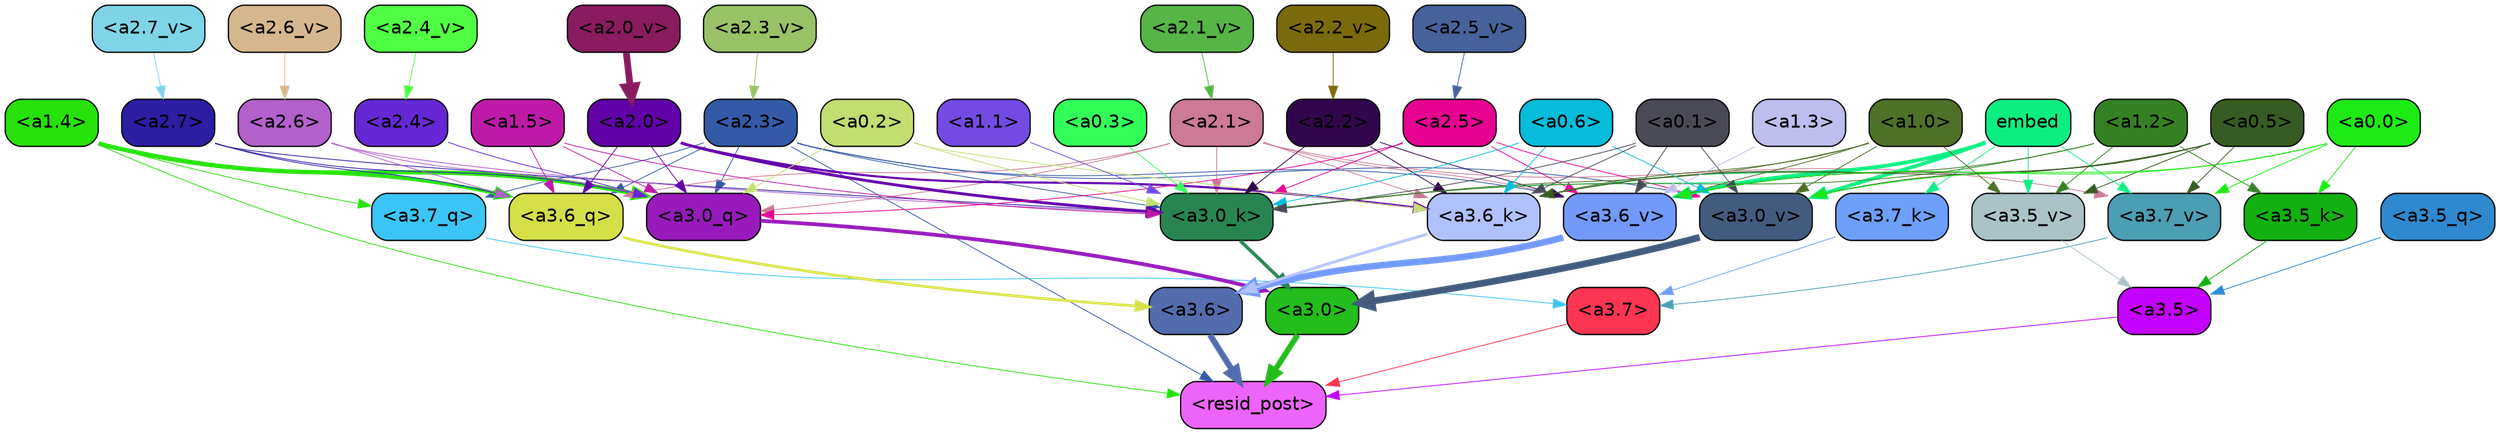 strict digraph "" {
	graph [bgcolor=transparent,
		layout=dot,
		overlap=false,
		splines=true
	];
	"<a3.7>"	[color=black,
		fillcolor="#fc3552",
		fontname=Helvetica,
		shape=box,
		style="filled, rounded"];
	"<resid_post>"	[color=black,
		fillcolor="#ed64fc",
		fontname=Helvetica,
		shape=box,
		style="filled, rounded"];
	"<a3.7>" -> "<resid_post>"	[color="#fc3552",
		penwidth=0.6239100098609924];
	"<a3.6>"	[color=black,
		fillcolor="#536cad",
		fontname=Helvetica,
		shape=box,
		style="filled, rounded"];
	"<a3.6>" -> "<resid_post>"	[color="#536cad",
		penwidth=4.569062113761902];
	"<a3.5>"	[color=black,
		fillcolor="#c201fe",
		fontname=Helvetica,
		shape=box,
		style="filled, rounded"];
	"<a3.5>" -> "<resid_post>"	[color="#c201fe",
		penwidth=0.6];
	"<a3.0>"	[color=black,
		fillcolor="#23bd1c",
		fontname=Helvetica,
		shape=box,
		style="filled, rounded"];
	"<a3.0>" -> "<resid_post>"	[color="#23bd1c",
		penwidth=4.283544182777405];
	"<a2.3>"	[color=black,
		fillcolor="#3459a7",
		fontname=Helvetica,
		shape=box,
		style="filled, rounded"];
	"<a2.3>" -> "<resid_post>"	[color="#3459a7",
		penwidth=0.6];
	"<a3.7_q>"	[color=black,
		fillcolor="#3bc5f6",
		fontname=Helvetica,
		shape=box,
		style="filled, rounded"];
	"<a2.3>" -> "<a3.7_q>"	[color="#3459a7",
		penwidth=0.6];
	"<a3.6_q>"	[color=black,
		fillcolor="#d5df48",
		fontname=Helvetica,
		shape=box,
		style="filled, rounded"];
	"<a2.3>" -> "<a3.6_q>"	[color="#3459a7",
		penwidth=0.6];
	"<a3.0_q>"	[color=black,
		fillcolor="#9819bc",
		fontname=Helvetica,
		shape=box,
		style="filled, rounded"];
	"<a2.3>" -> "<a3.0_q>"	[color="#3459a7",
		penwidth=0.6];
	"<a3.0_k>"	[color=black,
		fillcolor="#288552",
		fontname=Helvetica,
		shape=box,
		style="filled, rounded"];
	"<a2.3>" -> "<a3.0_k>"	[color="#3459a7",
		penwidth=0.6];
	"<a3.6_v>"	[color=black,
		fillcolor="#739afb",
		fontname=Helvetica,
		shape=box,
		style="filled, rounded"];
	"<a2.3>" -> "<a3.6_v>"	[color="#3459a7",
		penwidth=0.6];
	"<a3.0_v>"	[color=black,
		fillcolor="#435b7e",
		fontname=Helvetica,
		shape=box,
		style="filled, rounded"];
	"<a2.3>" -> "<a3.0_v>"	[color="#3459a7",
		penwidth=0.6];
	"<a1.4>"	[color=black,
		fillcolor="#27e10a",
		fontname=Helvetica,
		shape=box,
		style="filled, rounded"];
	"<a1.4>" -> "<resid_post>"	[color="#27e10a",
		penwidth=0.6];
	"<a1.4>" -> "<a3.7_q>"	[color="#27e10a",
		penwidth=0.6];
	"<a1.4>" -> "<a3.6_q>"	[color="#27e10a",
		penwidth=2.6908124685287476];
	"<a1.4>" -> "<a3.0_q>"	[color="#27e10a",
		penwidth=3.32076895236969];
	"<a3.7_q>" -> "<a3.7>"	[color="#3bc5f6",
		penwidth=0.6];
	"<a3.6_q>" -> "<a3.6>"	[color="#d5df48",
		penwidth=2.03758105635643];
	"<a3.5_q>"	[color=black,
		fillcolor="#2e89cf",
		fontname=Helvetica,
		shape=box,
		style="filled, rounded"];
	"<a3.5_q>" -> "<a3.5>"	[color="#2e89cf",
		penwidth=0.6];
	"<a3.0_q>" -> "<a3.0>"	[color="#9819bc",
		penwidth=2.8638100624084473];
	"<a3.7_k>"	[color=black,
		fillcolor="#6e9ffa",
		fontname=Helvetica,
		shape=box,
		style="filled, rounded"];
	"<a3.7_k>" -> "<a3.7>"	[color="#6e9ffa",
		penwidth=0.6];
	"<a3.6_k>"	[color=black,
		fillcolor="#b0c1fc",
		fontname=Helvetica,
		shape=box,
		style="filled, rounded"];
	"<a3.6_k>" -> "<a3.6>"	[color="#b0c1fc",
		penwidth=2.174198240041733];
	"<a3.5_k>"	[color=black,
		fillcolor="#12b111",
		fontname=Helvetica,
		shape=box,
		style="filled, rounded"];
	"<a3.5_k>" -> "<a3.5>"	[color="#12b111",
		penwidth=0.6];
	"<a3.0_k>" -> "<a3.0>"	[color="#288552",
		penwidth=2.6274144649505615];
	"<a3.7_v>"	[color=black,
		fillcolor="#4c9eb5",
		fontname=Helvetica,
		shape=box,
		style="filled, rounded"];
	"<a3.7_v>" -> "<a3.7>"	[color="#4c9eb5",
		penwidth=0.6];
	"<a3.6_v>" -> "<a3.6>"	[color="#739afb",
		penwidth=5.002329230308533];
	"<a3.5_v>"	[color=black,
		fillcolor="#abc3c7",
		fontname=Helvetica,
		shape=box,
		style="filled, rounded"];
	"<a3.5_v>" -> "<a3.5>"	[color="#abc3c7",
		penwidth=0.6];
	"<a3.0_v>" -> "<a3.0>"	[color="#435b7e",
		penwidth=5.188832879066467];
	"<a2.7>"	[color=black,
		fillcolor="#2c1da3",
		fontname=Helvetica,
		shape=box,
		style="filled, rounded"];
	"<a2.7>" -> "<a3.6_q>"	[color="#2c1da3",
		penwidth=0.6];
	"<a2.7>" -> "<a3.0_q>"	[color="#2c1da3",
		penwidth=0.6];
	"<a2.7>" -> "<a3.0_k>"	[color="#2c1da3",
		penwidth=0.6];
	"<a2.6>"	[color=black,
		fillcolor="#b260cb",
		fontname=Helvetica,
		shape=box,
		style="filled, rounded"];
	"<a2.6>" -> "<a3.6_q>"	[color="#b260cb",
		penwidth=0.6];
	"<a2.6>" -> "<a3.0_q>"	[color="#b260cb",
		penwidth=0.6];
	"<a2.6>" -> "<a3.0_k>"	[color="#b260cb",
		penwidth=0.6];
	"<a2.1>"	[color=black,
		fillcolor="#cc7a96",
		fontname=Helvetica,
		shape=box,
		style="filled, rounded"];
	"<a2.1>" -> "<a3.6_q>"	[color="#cc7a96",
		penwidth=0.6];
	"<a2.1>" -> "<a3.0_q>"	[color="#cc7a96",
		penwidth=0.6];
	"<a2.1>" -> "<a3.6_k>"	[color="#cc7a96",
		penwidth=0.6];
	"<a2.1>" -> "<a3.0_k>"	[color="#cc7a96",
		penwidth=0.6];
	"<a2.1>" -> "<a3.7_v>"	[color="#cc7a96",
		penwidth=0.6];
	"<a2.1>" -> "<a3.6_v>"	[color="#cc7a96",
		penwidth=0.6];
	"<a2.0>"	[color=black,
		fillcolor="#6102a8",
		fontname=Helvetica,
		shape=box,
		style="filled, rounded"];
	"<a2.0>" -> "<a3.6_q>"	[color="#6102a8",
		penwidth=0.6];
	"<a2.0>" -> "<a3.0_q>"	[color="#6102a8",
		penwidth=0.6];
	"<a2.0>" -> "<a3.6_k>"	[color="#6102a8",
		penwidth=1.6254686117172241];
	"<a2.0>" -> "<a3.0_k>"	[color="#6102a8",
		penwidth=2.182972814887762];
	"<a1.5>"	[color=black,
		fillcolor="#be1aa7",
		fontname=Helvetica,
		shape=box,
		style="filled, rounded"];
	"<a1.5>" -> "<a3.6_q>"	[color="#be1aa7",
		penwidth=0.6];
	"<a1.5>" -> "<a3.0_q>"	[color="#be1aa7",
		penwidth=0.6];
	"<a1.5>" -> "<a3.0_k>"	[color="#be1aa7",
		penwidth=0.6];
	"<a2.5>"	[color=black,
		fillcolor="#e70292",
		fontname=Helvetica,
		shape=box,
		style="filled, rounded"];
	"<a2.5>" -> "<a3.0_q>"	[color="#e70292",
		penwidth=0.6];
	"<a2.5>" -> "<a3.0_k>"	[color="#e70292",
		penwidth=0.6];
	"<a2.5>" -> "<a3.6_v>"	[color="#e70292",
		penwidth=0.6];
	"<a2.5>" -> "<a3.0_v>"	[color="#e70292",
		penwidth=0.6];
	"<a2.4>"	[color=black,
		fillcolor="#6528d4",
		fontname=Helvetica,
		shape=box,
		style="filled, rounded"];
	"<a2.4>" -> "<a3.0_q>"	[color="#6528d4",
		penwidth=0.6];
	"<a0.2>"	[color=black,
		fillcolor="#c2dd70",
		fontname=Helvetica,
		shape=box,
		style="filled, rounded"];
	"<a0.2>" -> "<a3.0_q>"	[color="#c2dd70",
		penwidth=0.6];
	"<a0.2>" -> "<a3.6_k>"	[color="#c2dd70",
		penwidth=0.6];
	"<a0.2>" -> "<a3.0_k>"	[color="#c2dd70",
		penwidth=0.6];
	embed	[color=black,
		fillcolor="#0dee81",
		fontname=Helvetica,
		shape=box,
		style="filled, rounded"];
	embed -> "<a3.7_k>"	[color="#0dee81",
		penwidth=0.6];
	embed -> "<a3.6_k>"	[color="#0dee81",
		penwidth=0.6];
	embed -> "<a3.0_k>"	[color="#0dee81",
		penwidth=0.6];
	embed -> "<a3.7_v>"	[color="#0dee81",
		penwidth=0.6];
	embed -> "<a3.6_v>"	[color="#0dee81",
		penwidth=2.809220314025879];
	embed -> "<a3.5_v>"	[color="#0dee81",
		penwidth=0.6];
	embed -> "<a3.0_v>"	[color="#0dee81",
		penwidth=2.754121422767639];
	"<a2.2>"	[color=black,
		fillcolor="#30074c",
		fontname=Helvetica,
		shape=box,
		style="filled, rounded"];
	"<a2.2>" -> "<a3.6_k>"	[color="#30074c",
		penwidth=0.6];
	"<a2.2>" -> "<a3.0_k>"	[color="#30074c",
		penwidth=0.6065438985824585];
	"<a2.2>" -> "<a3.6_v>"	[color="#30074c",
		penwidth=0.6];
	"<a1.2>"	[color=black,
		fillcolor="#368024",
		fontname=Helvetica,
		shape=box,
		style="filled, rounded"];
	"<a1.2>" -> "<a3.6_k>"	[color="#368024",
		penwidth=0.6];
	"<a1.2>" -> "<a3.5_k>"	[color="#368024",
		penwidth=0.6];
	"<a1.2>" -> "<a3.0_k>"	[color="#368024",
		penwidth=0.6];
	"<a1.2>" -> "<a3.5_v>"	[color="#368024",
		penwidth=0.6];
	"<a1.0>"	[color=black,
		fillcolor="#4f7027",
		fontname=Helvetica,
		shape=box,
		style="filled, rounded"];
	"<a1.0>" -> "<a3.6_k>"	[color="#4f7027",
		penwidth=0.6];
	"<a1.0>" -> "<a3.0_k>"	[color="#4f7027",
		penwidth=0.6];
	"<a1.0>" -> "<a3.6_v>"	[color="#4f7027",
		penwidth=0.6];
	"<a1.0>" -> "<a3.5_v>"	[color="#4f7027",
		penwidth=0.6];
	"<a1.0>" -> "<a3.0_v>"	[color="#4f7027",
		penwidth=0.6];
	"<a0.6>"	[color=black,
		fillcolor="#05bcda",
		fontname=Helvetica,
		shape=box,
		style="filled, rounded"];
	"<a0.6>" -> "<a3.6_k>"	[color="#05bcda",
		penwidth=0.6];
	"<a0.6>" -> "<a3.0_k>"	[color="#05bcda",
		penwidth=0.6];
	"<a0.6>" -> "<a3.0_v>"	[color="#05bcda",
		penwidth=0.6];
	"<a0.5>"	[color=black,
		fillcolor="#375b22",
		fontname=Helvetica,
		shape=box,
		style="filled, rounded"];
	"<a0.5>" -> "<a3.6_k>"	[color="#375b22",
		penwidth=0.6];
	"<a0.5>" -> "<a3.7_v>"	[color="#375b22",
		penwidth=0.6];
	"<a0.5>" -> "<a3.6_v>"	[color="#375b22",
		penwidth=0.6];
	"<a0.5>" -> "<a3.5_v>"	[color="#375b22",
		penwidth=0.6];
	"<a0.5>" -> "<a3.0_v>"	[color="#375b22",
		penwidth=0.6120390892028809];
	"<a0.1>"	[color=black,
		fillcolor="#494a56",
		fontname=Helvetica,
		shape=box,
		style="filled, rounded"];
	"<a0.1>" -> "<a3.6_k>"	[color="#494a56",
		penwidth=0.6];
	"<a0.1>" -> "<a3.0_k>"	[color="#494a56",
		penwidth=0.6];
	"<a0.1>" -> "<a3.6_v>"	[color="#494a56",
		penwidth=0.6];
	"<a0.1>" -> "<a3.0_v>"	[color="#494a56",
		penwidth=0.6];
	"<a0.0>"	[color=black,
		fillcolor="#1dea14",
		fontname=Helvetica,
		shape=box,
		style="filled, rounded"];
	"<a0.0>" -> "<a3.5_k>"	[color="#1dea14",
		penwidth=0.6];
	"<a0.0>" -> "<a3.7_v>"	[color="#1dea14",
		penwidth=0.6];
	"<a0.0>" -> "<a3.6_v>"	[color="#1dea14",
		penwidth=0.6];
	"<a0.0>" -> "<a3.0_v>"	[color="#1dea14",
		penwidth=0.6];
	"<a1.1>"	[color=black,
		fillcolor="#734be3",
		fontname=Helvetica,
		shape=box,
		style="filled, rounded"];
	"<a1.1>" -> "<a3.0_k>"	[color="#734be3",
		penwidth=0.6];
	"<a0.3>"	[color=black,
		fillcolor="#32fe58",
		fontname=Helvetica,
		shape=box,
		style="filled, rounded"];
	"<a0.3>" -> "<a3.0_k>"	[color="#32fe58",
		penwidth=0.6];
	"<a1.3>"	[color=black,
		fillcolor="#bdbeed",
		fontname=Helvetica,
		shape=box,
		style="filled, rounded"];
	"<a1.3>" -> "<a3.6_v>"	[color="#bdbeed",
		penwidth=0.6];
	"<a2.7_v>"	[color=black,
		fillcolor="#7fd4e8",
		fontname=Helvetica,
		shape=box,
		style="filled, rounded"];
	"<a2.7_v>" -> "<a2.7>"	[color="#7fd4e8",
		penwidth=0.6];
	"<a2.6_v>"	[color=black,
		fillcolor="#d6b78e",
		fontname=Helvetica,
		shape=box,
		style="filled, rounded"];
	"<a2.6_v>" -> "<a2.6>"	[color="#d6b78e",
		penwidth=0.6];
	"<a2.5_v>"	[color=black,
		fillcolor="#46629b",
		fontname=Helvetica,
		shape=box,
		style="filled, rounded"];
	"<a2.5_v>" -> "<a2.5>"	[color="#46629b",
		penwidth=0.6];
	"<a2.4_v>"	[color=black,
		fillcolor="#50ff43",
		fontname=Helvetica,
		shape=box,
		style="filled, rounded"];
	"<a2.4_v>" -> "<a2.4>"	[color="#50ff43",
		penwidth=0.6];
	"<a2.3_v>"	[color=black,
		fillcolor="#99c166",
		fontname=Helvetica,
		shape=box,
		style="filled, rounded"];
	"<a2.3_v>" -> "<a2.3>"	[color="#99c166",
		penwidth=0.6];
	"<a2.2_v>"	[color=black,
		fillcolor="#7b6a0c",
		fontname=Helvetica,
		shape=box,
		style="filled, rounded"];
	"<a2.2_v>" -> "<a2.2>"	[color="#7b6a0c",
		penwidth=0.6];
	"<a2.1_v>"	[color=black,
		fillcolor="#56b546",
		fontname=Helvetica,
		shape=box,
		style="filled, rounded"];
	"<a2.1_v>" -> "<a2.1>"	[color="#56b546",
		penwidth=0.6];
	"<a2.0_v>"	[color=black,
		fillcolor="#891b5f",
		fontname=Helvetica,
		shape=box,
		style="filled, rounded"];
	"<a2.0_v>" -> "<a2.0>"	[color="#891b5f",
		penwidth=5.12138295173645];
}
